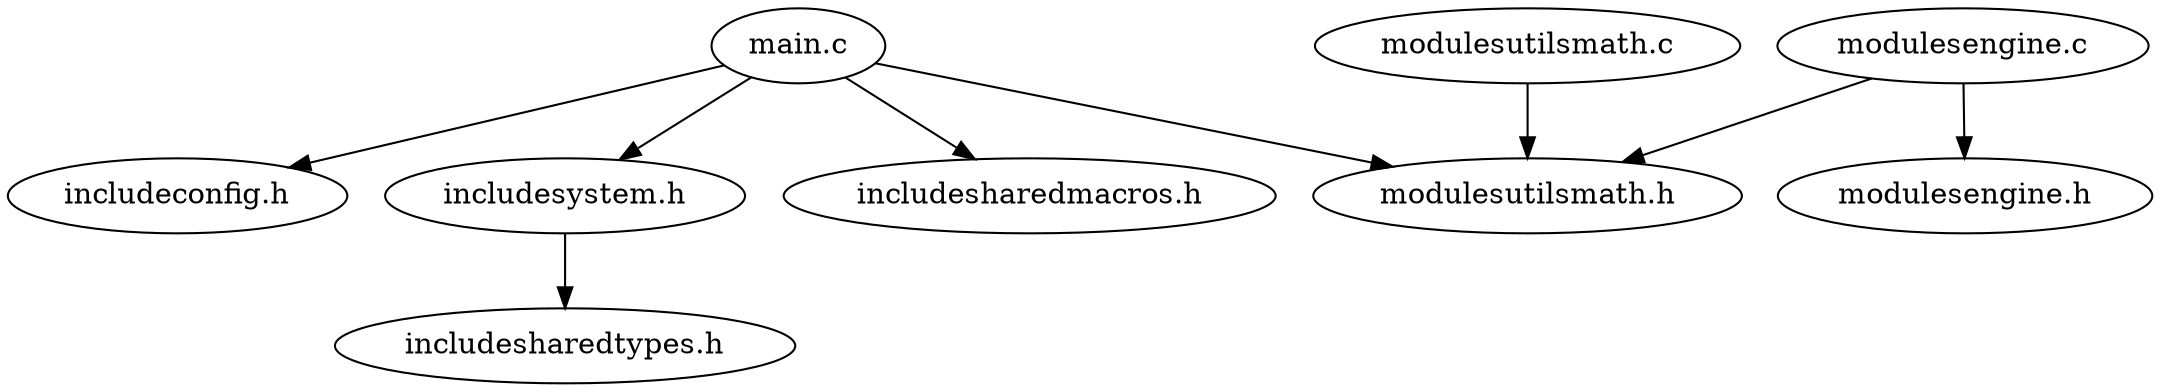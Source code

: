 strict digraph {
"main.c";
"include\config.h";
"include\system.h";
"include\shared\macros.h";
"modules\utils\math.h";
"include\shared\types.h";
"modules\engine.c";
"modules\engine.h";
"modules\utils\math.c";
"main.c" -> "include\config.h";
"main.c" -> "include\system.h";
"main.c" -> "include\shared\macros.h";
"main.c" -> "modules\utils\math.h";
"include\system.h" -> "include\shared\types.h";
"modules\engine.c" -> "modules\engine.h";
"modules\engine.c" -> "modules\utils\math.h";
"modules\utils\math.c" -> "modules\utils\math.h";
}
